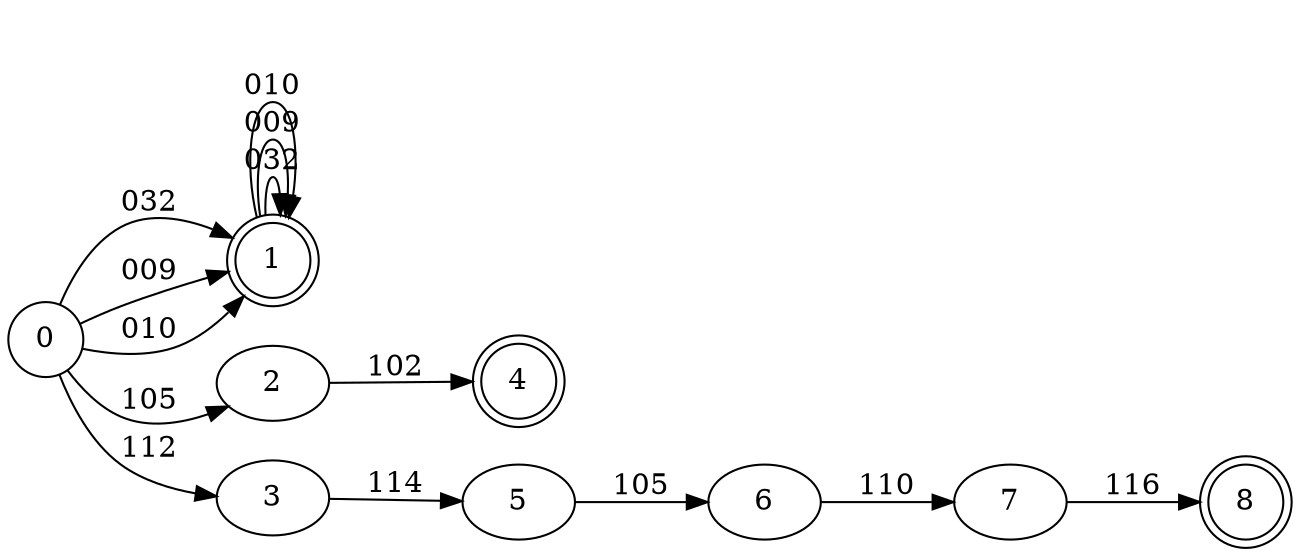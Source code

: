 digraph automata1 {
	rankdir=LR
	0 [label=0 shape=circle]
	1 [label=1 shape=doublecircle]
	4 [label=4 shape=doublecircle]
	8 [label=8 shape=doublecircle]
	0 -> 1 [label=032]
	0 -> 1 [label=009]
	0 -> 1 [label=010]
	0 -> 2 [label=105]
	0 -> 3 [label=112]
	1 -> 1 [label=032]
	1 -> 1 [label=009]
	1 -> 1 [label=010]
	2 -> 4 [label=102]
	3 -> 5 [label=114]
	5 -> 6 [label=105]
	6 -> 7 [label=110]
	7 -> 8 [label=116]
}
